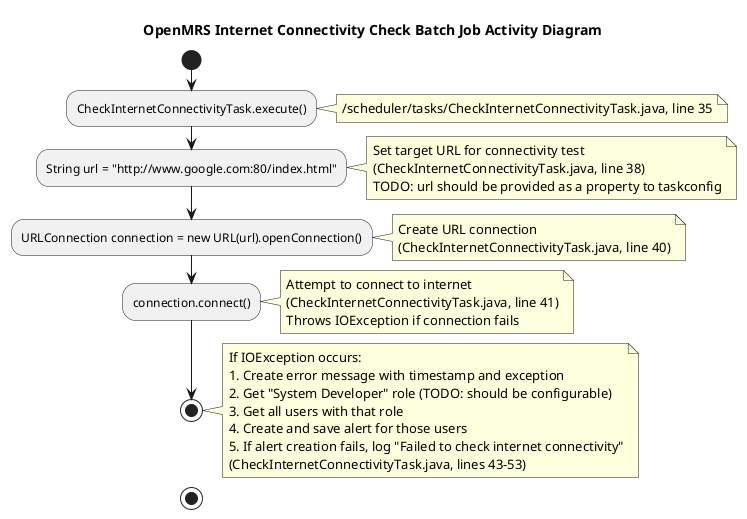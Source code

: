 @startuml internet-connectivity-task
title OpenMRS Internet Connectivity Check Batch Job Activity Diagram

start

:CheckInternetConnectivityTask.execute();
note right: /scheduler/tasks/CheckInternetConnectivityTask.java, line 35

:String url = "http://www.google.com:80/index.html";
note right: Set target URL for connectivity test\n(CheckInternetConnectivityTask.java, line 38)\nTODO: url should be provided as a property to taskconfig

:URLConnection connection = new URL(url).openConnection();
note right: Create URL connection\n(CheckInternetConnectivityTask.java, line 40)

:connection.connect();
note right: Attempt to connect to internet\n(CheckInternetConnectivityTask.java, line 41)\nThrows IOException if connection fails

stop

note right: If IOException occurs:\n1. Create error message with timestamp and exception\n2. Get "System Developer" role (TODO: should be configurable)\n3. Get all users with that role\n4. Create and save alert for those users\n5. If alert creation fails, log "Failed to check internet connectivity"\n(CheckInternetConnectivityTask.java, lines 43-53)

stop
@enduml

